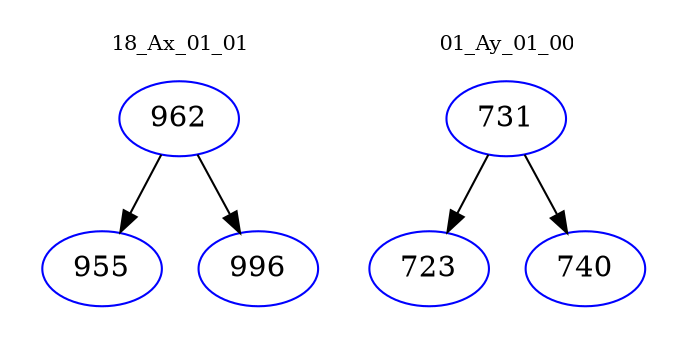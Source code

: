 digraph{
subgraph cluster_0 {
color = white
label = "18_Ax_01_01";
fontsize=10;
T0_962 [label="962", color="blue"]
T0_962 -> T0_955 [color="black"]
T0_955 [label="955", color="blue"]
T0_962 -> T0_996 [color="black"]
T0_996 [label="996", color="blue"]
}
subgraph cluster_1 {
color = white
label = "01_Ay_01_00";
fontsize=10;
T1_731 [label="731", color="blue"]
T1_731 -> T1_723 [color="black"]
T1_723 [label="723", color="blue"]
T1_731 -> T1_740 [color="black"]
T1_740 [label="740", color="blue"]
}
}
